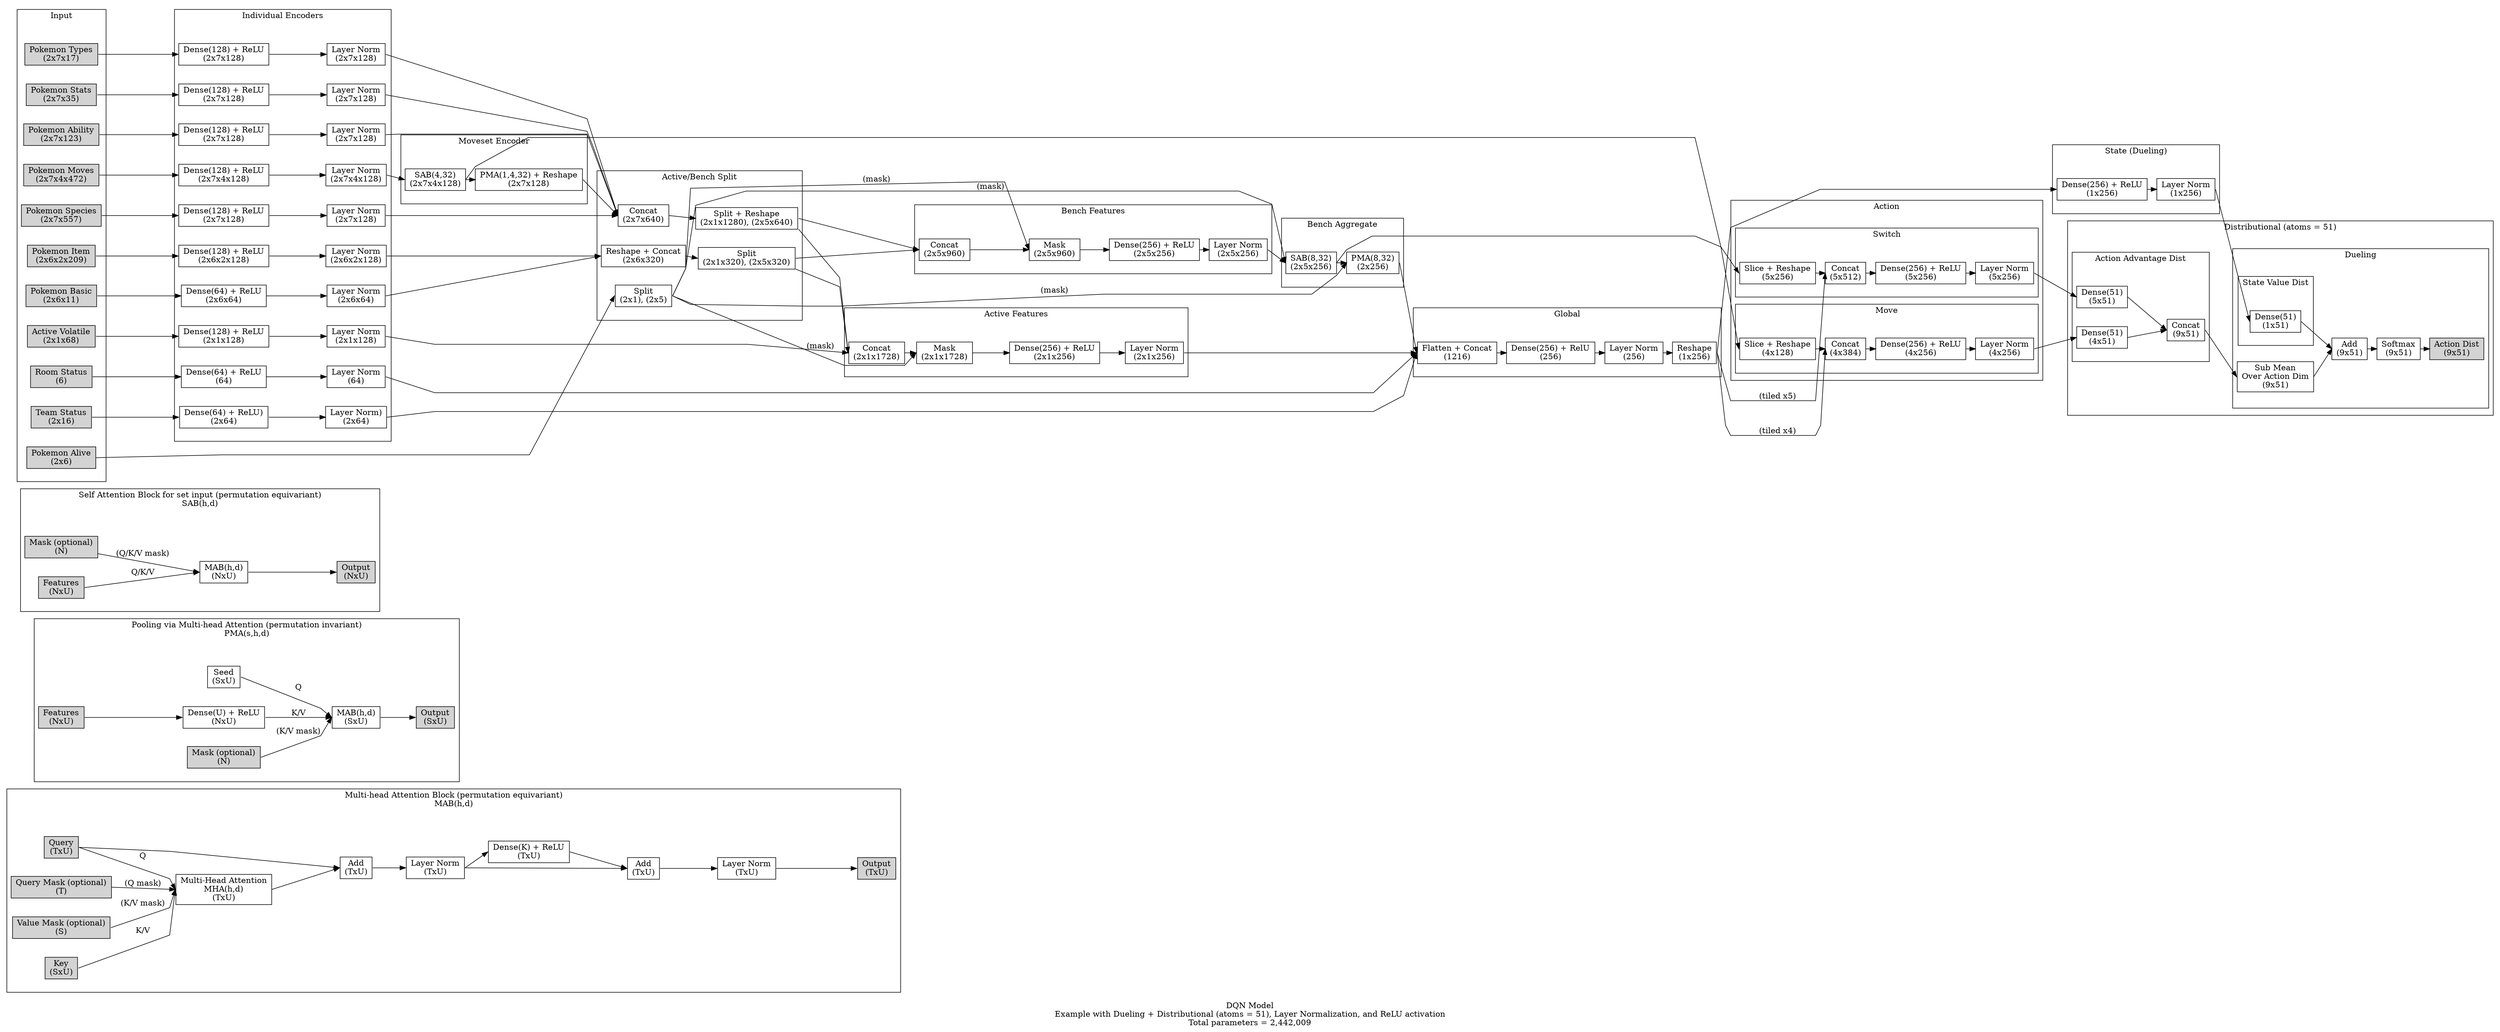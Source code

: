 digraph model {
    label = "DQN Model\nExample with Dueling + Distributional (atoms = 51), Layer Normalization, and ReLU activation\nTotal parameters = 2,442,009"
    node [shape=rect]
    rankdir = LR
    splines = polyline
    ranksep = .1
    nodesep = .1
    ratio = .4

    subgraph cluster_mab {
        label = "Multi-head Attention Block (permutation equivariant)\nMAB(h,d)"

        mab_query [style=filled label="Query\n(TxU)"]
        mab_key [style=filled label="Key\n(SxU)"]
        mab_query_mask [style=filled label="Query Mask (optional)\n(T)"]
        mab_value_mask [style=filled label="Value Mask (optional)\n(S)"]
        mab_mha [label="Multi-Head Attention\nMHA(h,d)\n(TxU)"]
        mab_add_att [label="Add\n(TxU)"]
        mab_ln_att [label="Layer Norm\n(TxU)"]
        mab_rff [label="Dense(K) + ReLU\n(TxU)"]
        mab_add_rff [label="Add\n(TxU)"]
        mab_ln_rff [label="Layer Norm\n(TxU)"]
        mab_out [style=filled label="Output\n(TxU)"]

        mab_query:e -> mab_mha:w [label="Q"]
        mab_key:e -> mab_mha:w [label="K/V"]
        mab_query_mask:e -> mab_mha:w [label="(Q mask)"]
        mab_value_mask:e -> mab_mha:w [label="\n(K/V mask)"]
        mab_query:e -> mab_add_att:w
        mab_mha:e -> mab_add_att:w
        mab_add_att:e -> mab_ln_att:w
        mab_ln_att:e -> mab_rff:w
        mab_ln_att:e -> mab_add_rff:w
        mab_rff:e -> mab_add_rff:w
        mab_add_rff:e -> mab_ln_rff:w
        mab_ln_rff:e -> mab_out:w
    }


    subgraph cluster_pma {
        label = "Pooling via Multi-head Attention (permutation invariant)\nPMA(s,h,d)"

        pma_seed [label="Seed\n(SxU)"]
        pma_features [style=filled label="Features\n(NxU)"]
        pma_mask [style=filled label="Mask (optional)\n(N)"]
        pma_rff_s [label="Dense(U) + ReLU\n(NxU)"]
        pma_mab [label="MAB(h,d)\n(SxU)"]
        pma_out [style=filled label="Output\n(SxU)"]

        pma_seed:e -> pma_mab:w [label="Q"]
        pma_features:e -> pma_rff_s:w
        pma_rff_s:e -> pma_mab:w [label="K/V"]
        pma_mask:e -> pma_mab:w [label="\n(K/V mask)"]
        pma_mab:e -> pma_out:w
    }

    subgraph cluster_sab {
        label = "Self Attention Block for set input (permutation equivariant)\nSAB(h,d)"

        sab_features [style=filled label="Features\n(NxU)"]
        sab_mask [style=filled label="Mask (optional)\n(N)"]
        sab_mab [label="MAB(h,d)\n(NxU)"]
        sab_out [style=filled label="Output\n(NxU)"]

        sab_features:e -> sab_mab:w [label="Q/K/V"]
        sab_mask -> sab_mab:w [label="(Q/K/V mask)"]
        sab_mab:e -> sab_out:w
    }

    subgraph cluster_input {
        label = "Input"

        node [style=filled]
        room_status [label="Room Status\n(6)"]
        team_status [label="Team Status\n(2x16)"]
        volatile [label="Active Volatile\n(2x1x68)"]
        alive [label="Pokemon Alive\n(2x6)"]
        basic [label="Pokemon Basic\n(2x6x11)"]
        species [label="Pokemon Species\n(2x7x557)"]
        types [label="Pokemon Types\n(2x7x17)"]
        stats [label="Pokemon Stats\n(2x7x35)"]
        ability [label="Pokemon Ability\n(2x7x123)"]
        item [label="Pokemon Item\n(2x6x2x209)"]
        moves [label="Pokemon Moves\n(2x7x4x472)"]
    }

    subgraph cluster_encoder {
        label = "Individual Encoders"

        room_status_dense [label = "Dense(64) + ReLU\n(64)"]
        team_status_dense [label = "Dense(64) + ReLU)\n(2x64)"]
        volatile_dense [label = "Dense(128) + ReLU\n(2x1x128)"]
        basic_dense [label="Dense(64) + ReLU\n(2x6x64)"]
        species_dense [label="Dense(128) + ReLU\n(2x7x128)"]
        types_dense [label="Dense(128) + ReLU\n(2x7x128)"]
        stats_dense [label="Dense(128) + ReLU\n(2x7x128)"]
        ability_dense [label="Dense(128) + ReLU\n(2x7x128)"]
        item_dense [label="Dense(128) + ReLU\n(2x6x2x128)"]
        moves_dense [label="Dense(128) + ReLU\n(2x7x4x128)"]

        room_status:e -> room_status_dense:w
        team_status:e -> team_status_dense:w
        volatile:e -> volatile_dense:w
        basic:e -> basic_dense:w
        species:e -> species_dense:w
        types:e -> types_dense:w
        stats:e -> stats_dense:w
        ability:e -> ability_dense:w
        item:e -> item_dense:w
        moves:e -> moves_dense:w

        room_status_ln [label = "Layer Norm\n(64)"]
        team_status_ln [label = "Layer Norm)\n(2x64)"]
        volatile_ln [label = "Layer Norm\n(2x1x128)"]
        basic_ln [label="Layer Norm\n(2x6x64)"]
        species_ln [label="Layer Norm\n(2x7x128)"]
        types_ln [label="Layer Norm\n(2x7x128)"]
        stats_ln [label="Layer Norm\n(2x7x128)"]
        ability_ln [label="Layer Norm\n(2x7x128)"]
        item_ln [label="Layer Norm\n(2x6x2x128)"]
        moves_ln [label="Layer Norm\n(2x7x4x128)"]

        room_status_dense:e -> room_status_ln:w
        team_status_dense:e -> team_status_ln:w
        volatile_dense:e -> volatile_ln:w
        basic_dense:e -> basic_ln:w
        species_dense:e -> species_ln:w
        types_dense:e -> types_ln:w
        stats_dense:e -> stats_ln:w
        ability_dense:e -> ability_ln:w
        item_dense:e -> item_ln:w
        moves_dense:e -> moves_ln:w

        species_dense -> moves_ln [style=invis]
    }

    subgraph cluster_move {
        label = "Moveset Encoder"

        moves_enc [label="SAB(4,32)\n(2x7x4x128)"]
        moves_agg [label="PMA(1,4,32) + Reshape\n(2x7x128)"]

        moves_ln:e -> moves_enc:w
        moves_enc:e -> moves_agg:w
    }

    subgraph cluster_split {
        label = "Active/Bench Split"

        pokemon_with_override_concat [label="Concat\n(2x7x640)"]
        pokemon_with_override_split [label="Split + Reshape\n(2x1x1280), (2x5x640)"]
        pokemon_concat [label="Reshape + Concat\n(2x6x320)"]
        pokemon_split [label="Split\n(2x1x320), (2x5x320)"]
        alive_split [label="Split\n(2x1), (2x5)"]

        species_ln:e -> pokemon_with_override_concat:w
        types_ln:e -> pokemon_with_override_concat:w
        stats_ln:e -> pokemon_with_override_concat:w
        ability_ln:e -> pokemon_with_override_concat:w
        moves_agg:e -> pokemon_with_override_concat:w
        pokemon_with_override_concat:e -> pokemon_with_override_split:w
        basic_ln:e -> pokemon_concat:w
        item_ln:e -> pokemon_concat:w
        pokemon_concat:e -> pokemon_split:w
        alive:e -> alive_split:w

        moves_agg -> pokemon_concat [style=invis]
    }

    subgraph cluster_active {
        label = "Active Features"

        active_concat [label="Concat\n(2x1x1728)"]
        active_mask [label="Mask\n(2x1x1728)"]
        active_dense [label="Dense(256) + ReLU\n(2x1x256)"]
        active_ln [label="Layer Norm\n(2x1x256)"]

        volatile_ln:e -> active_concat:w
        pokemon_with_override_split:se -> active_concat:w
        pokemon_split:se -> active_concat:w
        active_concat:e -> active_mask:w
        alive_split:e -> active_mask:w [label="(mask)  "]
        active_mask:e -> active_dense:w
        active_dense:e -> active_ln:w
    }

    subgraph cluster_bench {
        label = "Bench Features"

        bench_concat [label="Concat\n(2x5x960)"]
        bench_mask [label="Mask\n(2x5x960)"]
        bench_dense [label="Dense(256) + ReLU\n(2x5x256)"]
        bench_ln [label="Layer Norm\n(2x5x256)"]

        pokemon_with_override_split:e -> bench_concat:w
        pokemon_split:e ->  bench_concat:w
        bench_concat:e -> bench_mask:w
        alive_split:e -> bench_mask:w [label="\n(mask)"]
        bench_mask:e -> bench_dense:w
        bench_dense:e -> bench_ln:w

        active_concat -> bench_concat [style=invis]
    }

    subgraph cluster_bench_aggregate {
        label = "Bench Aggregate"

        bench_enc [label="SAB(8,32)\n(2x5x256)"]
        bench_agg [label="PMA(8,32)\n(2x256)"]

        bench_ln:e -> bench_enc:w
        alive_split:e -> bench_enc:w [label="(mask)"]
        bench_enc:e -> bench_agg:w
        alive_split:e -> bench_agg:w [label="(mask)"]
    }

    subgraph cluster_global {
        label = "Global"

        global_concat [label="Flatten + Concat\n(1216)"]
        global_dense [label="Dense(256) + RelU\n(256)"]
        global_ln [label="Layer Norm\n(256)"]
        global_reshape [label="Reshape\n(1x256)"]

        room_status_ln:e ->  global_concat:w
        team_status_ln:e -> global_concat:w
        active_ln:e -> global_concat:w
        bench_agg:e -> global_concat:w
        global_concat:e -> global_dense:w
        global_dense:e -> global_ln:w
        global_ln:e -> global_reshape:w
    }

    subgraph cluster_action {
        label = "Action"

        subgraph cluster_action_move {
            label = "Move"

            action_move_slice [label="Slice + Reshape\n(4x128)"]
            action_move_concat [label="Concat\n(4x384)"]
            action_move_dense [label="Dense(256) + ReLU\n(4x256)"]
            action_move_ln [label="Layer Norm\n(4x256)"]

            moves_enc:e -> action_move_slice:w
            action_move_slice:e -> action_move_concat:w
            global_reshape:e -> action_move_concat:w [label="(tiled x4)"]
            action_move_concat:e -> action_move_dense:w
            action_move_dense:e -> action_move_ln:w

            global_concat -> action_move_slice [style=invis]
        }

        subgraph cluster_action_switch {
            label = "Switch"

            action_switch_slice [label="Slice + Reshape\n(5x256)"]
            action_switch_concat [label="Concat\n(5x512)"]
            action_switch_dense [label="Dense(256) + ReLU\n(5x256)"]
            action_switch_ln [label="Layer Norm\n(5x256)"]

            bench_enc:e -> action_switch_slice:w
            action_switch_slice:e -> action_switch_concat:w
            global_reshape:e -> action_switch_concat:w [label="\n\n(tiled x5)"]
            action_switch_concat:e -> action_switch_dense:w
            action_switch_dense:e -> action_switch_ln:w

            global_reshape -> action_switch_slice [style=invis]
        }
    }

    subgraph cluster_value {
        label = "State (Dueling)"

        value_dense [label="Dense(256) + ReLU\n(1x256)"]
        value_ln [label="Layer Norm\n(1x256)"]

        global_reshape:e -> value_dense:w
        value_dense:e -> value_ln:w
    }

    subgraph cluster_dist {
        label = "Distributional (atoms = 51)"

        subgraph cluster_dist_action {
            label = "Action Advantage Dist"

            action_move_adv_logits [label="Dense(51)\n(4x51)"]
            action_switch_adv_logits [label="Dense(51)\n(5x51)"]
            adv_logits [label="Concat\n(9x51)"]

            action_move_ln:e -> action_move_adv_logits:w
            action_switch_ln:e -> action_switch_adv_logits:w
            action_move_adv_logits:e -> adv_logits:w
            action_switch_adv_logits:e -> adv_logits:w
        }

        subgraph cluster_dist_dueling {
            label = "Dueling"

            subgraph cluster_dist_value {
                label = "State Value Dist"

                v_logits [label="Dense(51)\n(1x51)"]

                value_ln:e -> v_logits:w

                adv_logits -> v_logits [style=invis]
            }

            adv_centered_logits [label="Sub Mean\nOver Action Dim\n(9x51)"]
            q_logits [label="Add\n(9x51)"]
            q_dist_dueling [label="Softmax\n(9x51)"]
            dist_dueling_output [style=filled label="Action Dist\n(9x51)"]

            adv_logits:e -> adv_centered_logits:w
            adv_centered_logits:e -> q_logits:w
            v_logits:e -> q_logits:w
            q_logits:e -> q_dist_dueling:w
            q_dist_dueling:e -> dist_dueling_output:w
        }
    }
}
